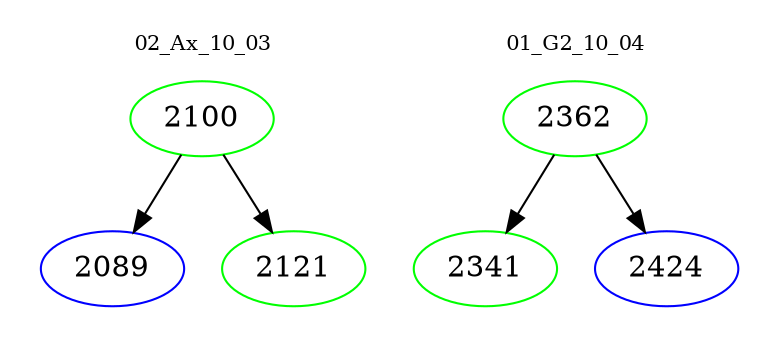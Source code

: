 digraph{
subgraph cluster_0 {
color = white
label = "02_Ax_10_03";
fontsize=10;
T0_2100 [label="2100", color="green"]
T0_2100 -> T0_2089 [color="black"]
T0_2089 [label="2089", color="blue"]
T0_2100 -> T0_2121 [color="black"]
T0_2121 [label="2121", color="green"]
}
subgraph cluster_1 {
color = white
label = "01_G2_10_04";
fontsize=10;
T1_2362 [label="2362", color="green"]
T1_2362 -> T1_2341 [color="black"]
T1_2341 [label="2341", color="green"]
T1_2362 -> T1_2424 [color="black"]
T1_2424 [label="2424", color="blue"]
}
}

